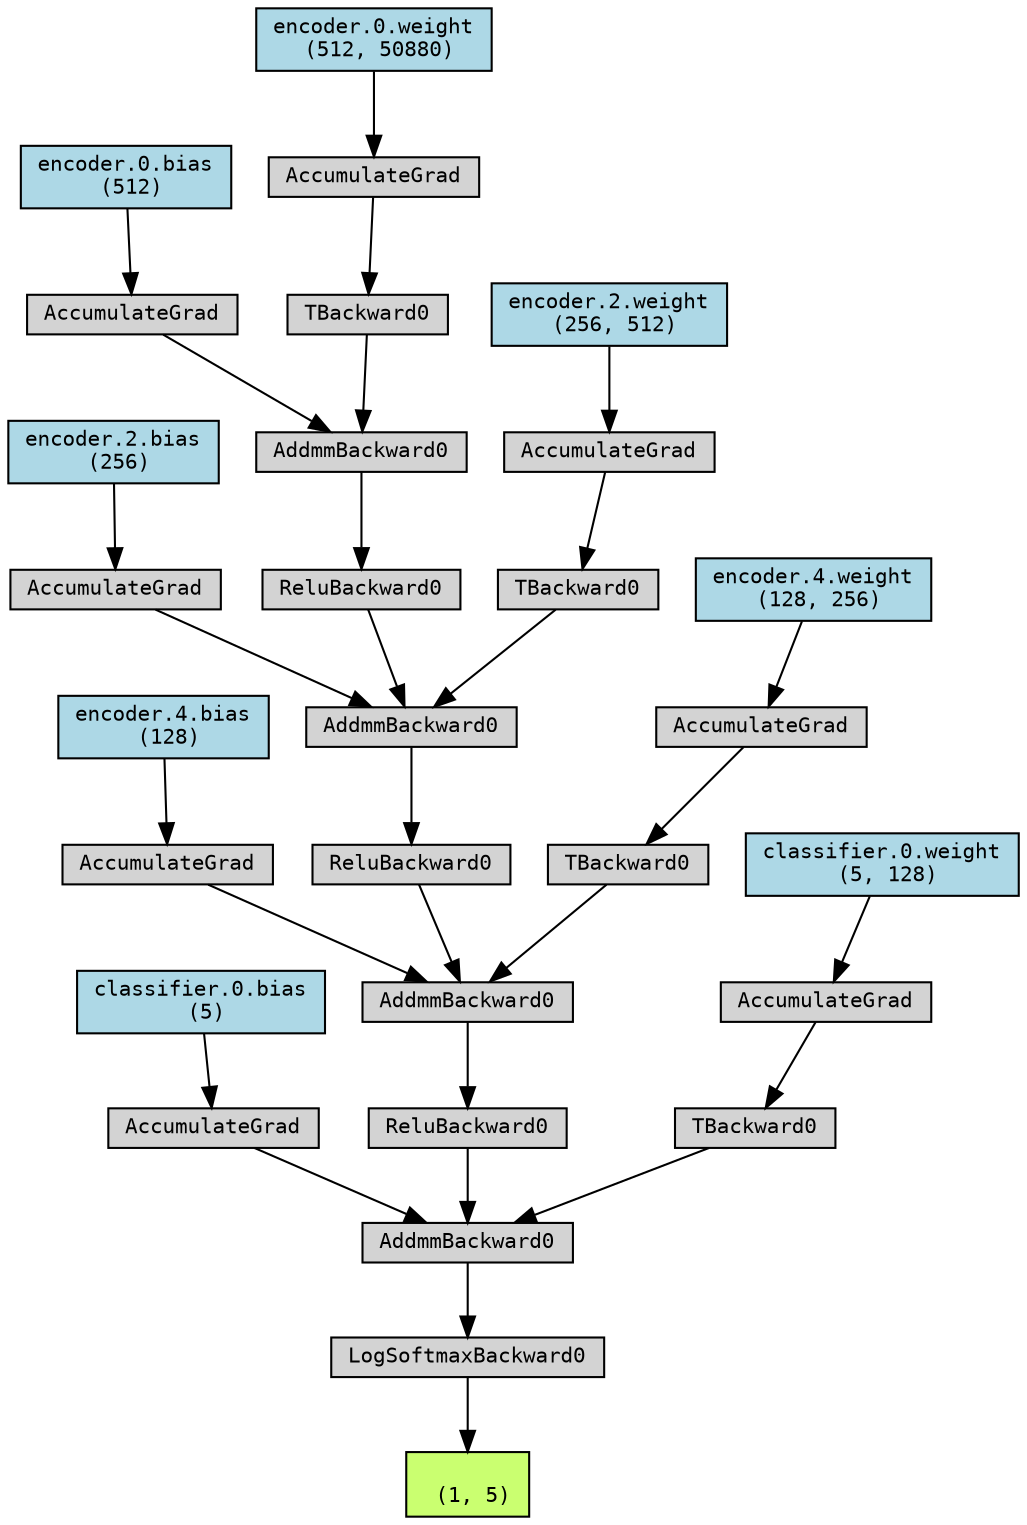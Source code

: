 digraph {
	graph [size="12,12"]
	node [align=left fontname=monospace fontsize=10 height=0.2 ranksep=0.1 shape=box style=filled]
	16488669152 [label="
 (1, 5)" fillcolor=darkolivegreen1]
	14886735440 [label=LogSoftmaxBackward0]
	14891189488 -> 14886735440
	14891189488 [label=AddmmBackward0]
	14890661344 -> 14891189488
	16488669552 [label="classifier.0.bias
 (5)" fillcolor=lightblue]
	16488669552 -> 14890661344
	14890661344 [label=AccumulateGrad]
	14888138448 -> 14891189488
	14888138448 [label=ReluBackward0]
	14889342128 -> 14888138448
	14889342128 [label=AddmmBackward0]
	14429528624 -> 14889342128
	14891029504 [label="encoder.4.bias
 (128)" fillcolor=lightblue]
	14891029504 -> 14429528624
	14429528624 [label=AccumulateGrad]
	14887450656 -> 14889342128
	14887450656 [label=ReluBackward0]
	14887451856 -> 14887450656
	14887451856 [label=AddmmBackward0]
	14887442496 -> 14887451856
	14890724208 [label="encoder.2.bias
 (256)" fillcolor=lightblue]
	14890724208 -> 14887442496
	14887442496 [label=AccumulateGrad]
	14887450224 -> 14887451856
	14887450224 [label=ReluBackward0]
	14887443168 -> 14887450224
	14887443168 [label=AddmmBackward0]
	14887441776 -> 14887443168
	14890954464 [label="encoder.0.bias
 (512)" fillcolor=lightblue]
	14890954464 -> 14887441776
	14887441776 [label=AccumulateGrad]
	14887449600 -> 14887443168
	14887449600 [label=TBackward0]
	14887447680 -> 14887449600
	16500333840 [label="encoder.0.weight
 (512, 50880)" fillcolor=lightblue]
	16500333840 -> 14887447680
	14887447680 [label=AccumulateGrad]
	14887441872 -> 14887451856
	14887441872 [label=TBackward0]
	14891655728 -> 14887441872
	16462105568 [label="encoder.2.weight
 (256, 512)" fillcolor=lightblue]
	16462105568 -> 14891655728
	14891655728 [label=AccumulateGrad]
	14887450272 -> 14889342128
	14887450272 [label=TBackward0]
	14891883664 -> 14887450272
	14890717488 [label="encoder.4.weight
 (128, 256)" fillcolor=lightblue]
	14890717488 -> 14891883664
	14891883664 [label=AccumulateGrad]
	14427749488 -> 14891189488
	14427749488 [label=TBackward0]
	14429530736 -> 14427749488
	14891039184 [label="classifier.0.weight
 (5, 128)" fillcolor=lightblue]
	14891039184 -> 14429530736
	14429530736 [label=AccumulateGrad]
	14886735440 -> 16488669152
}
